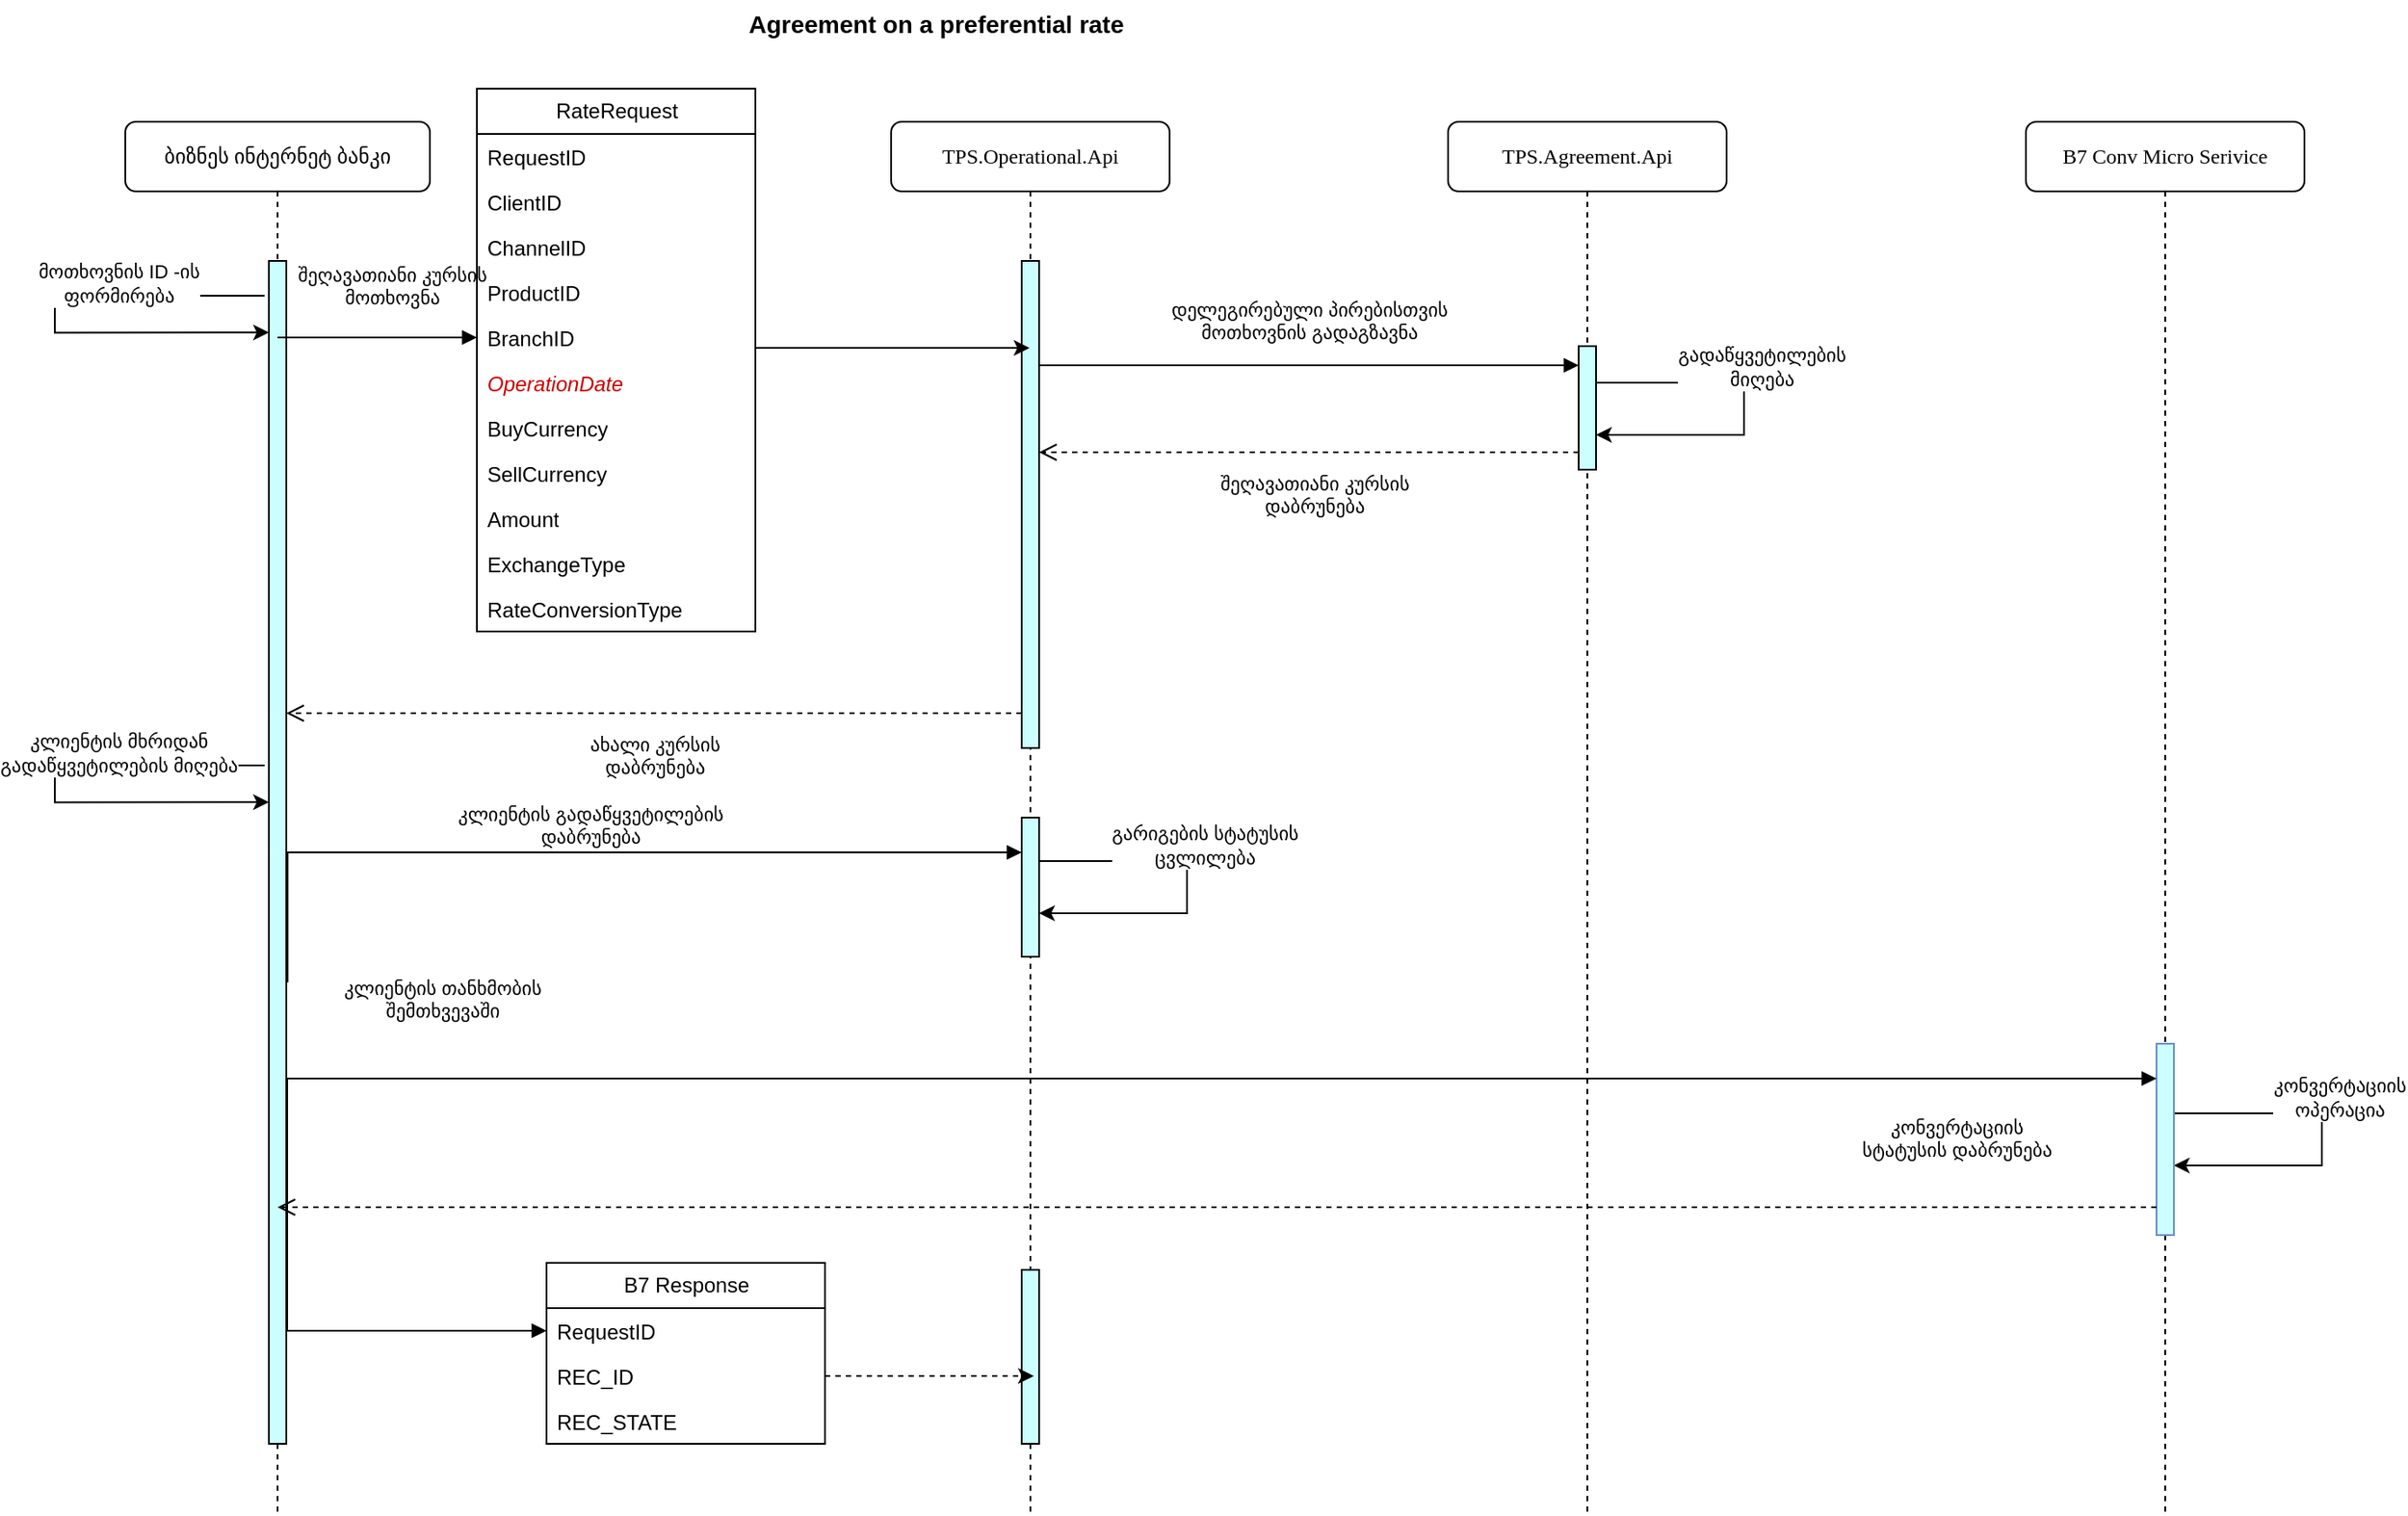 <mxfile version="20.8.23" type="github">
  <diagram id="Hz9vTrac9k6EBb7m44WP" name="შეღავათიანიi კურსზე შეთანხმება BP">
    <mxGraphModel dx="1420" dy="790" grid="1" gridSize="10" guides="1" tooltips="1" connect="1" arrows="1" fold="1" page="1" pageScale="1" pageWidth="1654" pageHeight="1169" math="0" shadow="0">
      <root>
        <mxCell id="0" />
        <mxCell id="1" parent="0" />
        <mxCell id="NapRjpGxGWk-yeD8tq0e-1" value="ბიზნეს ინტერნეტ ბანკი" style="shape=umlLifeline;perimeter=lifelinePerimeter;whiteSpace=wrap;html=1;container=1;collapsible=0;recursiveResize=0;outlineConnect=0;rounded=1;shadow=0;comic=0;labelBackgroundColor=none;strokeWidth=1;fontFamily=Verdana;fontSize=12;align=center;" parent="1" vertex="1">
          <mxGeometry x="108" y="80" width="175" height="800" as="geometry" />
        </mxCell>
        <mxCell id="NapRjpGxGWk-yeD8tq0e-2" value="" style="html=1;points=[];perimeter=orthogonalPerimeter;rounded=0;shadow=0;comic=0;labelBackgroundColor=none;strokeWidth=1;fontFamily=Verdana;fontSize=12;align=center;fillColor=#CCFFFF;" parent="NapRjpGxGWk-yeD8tq0e-1" vertex="1">
          <mxGeometry x="82.5" y="80" width="10" height="680" as="geometry" />
        </mxCell>
        <mxCell id="reUfo1CFChtaAdtldBo7-3" value="" style="endArrow=classic;html=1;rounded=0;strokeColor=default;edgeStyle=orthogonalEdgeStyle;exitX=0.2;exitY=0.153;exitDx=0;exitDy=0;exitPerimeter=0;" parent="NapRjpGxGWk-yeD8tq0e-1" edge="1">
          <mxGeometry width="50" height="50" relative="1" as="geometry">
            <mxPoint x="80" y="100.0" as="sourcePoint" />
            <mxPoint x="82.5" y="121.15" as="targetPoint" />
            <Array as="points">
              <mxPoint x="-40.5" y="100.15" />
              <mxPoint x="-40.5" y="121.15" />
            </Array>
          </mxGeometry>
        </mxCell>
        <mxCell id="reUfo1CFChtaAdtldBo7-4" value="მოთხოვნის ID -ის&lt;br&gt;ფორმირება" style="edgeLabel;html=1;align=center;verticalAlign=middle;resizable=0;points=[];" parent="reUfo1CFChtaAdtldBo7-3" vertex="1" connectable="0">
          <mxGeometry x="-0.23" y="1" relative="1" as="geometry">
            <mxPoint x="18" y="-8" as="offset" />
          </mxGeometry>
        </mxCell>
        <mxCell id="JqXxi1MpLHZqpj23ZU03-1" value="" style="endArrow=classic;html=1;rounded=0;strokeColor=default;edgeStyle=orthogonalEdgeStyle;exitX=0.2;exitY=0.153;exitDx=0;exitDy=0;exitPerimeter=0;" parent="NapRjpGxGWk-yeD8tq0e-1" edge="1">
          <mxGeometry width="50" height="50" relative="1" as="geometry">
            <mxPoint x="80" y="370" as="sourcePoint" />
            <mxPoint x="82.5" y="391.15" as="targetPoint" />
            <Array as="points">
              <mxPoint x="-40.5" y="370" />
              <mxPoint x="-40.5" y="391" />
            </Array>
          </mxGeometry>
        </mxCell>
        <mxCell id="JqXxi1MpLHZqpj23ZU03-2" value="კლიენტის მხრიდან&lt;br&gt;გადაწყვეტილების მიღება" style="edgeLabel;html=1;align=center;verticalAlign=middle;resizable=0;points=[];" parent="JqXxi1MpLHZqpj23ZU03-1" vertex="1" connectable="0">
          <mxGeometry x="-0.23" y="1" relative="1" as="geometry">
            <mxPoint x="18" y="-8" as="offset" />
          </mxGeometry>
        </mxCell>
        <mxCell id="OC2dcXIhTSpHi5Ehb43I-1" value="TPS.Operational.Api" style="shape=umlLifeline;perimeter=lifelinePerimeter;whiteSpace=wrap;html=1;container=1;collapsible=0;recursiveResize=0;outlineConnect=0;rounded=1;shadow=0;comic=0;labelBackgroundColor=none;strokeWidth=1;fontFamily=Verdana;fontSize=12;align=center;" parent="1" vertex="1">
          <mxGeometry x="548" y="80" width="160" height="800" as="geometry" />
        </mxCell>
        <mxCell id="OC2dcXIhTSpHi5Ehb43I-3" value="" style="html=1;points=[];perimeter=orthogonalPerimeter;outlineConnect=0;targetShapes=umlLifeline;portConstraint=eastwest;newEdgeStyle={&quot;edgeStyle&quot;:&quot;elbowEdgeStyle&quot;,&quot;elbow&quot;:&quot;vertical&quot;,&quot;curved&quot;:0,&quot;rounded&quot;:0};fillColor=#CCFFFF;" parent="OC2dcXIhTSpHi5Ehb43I-1" vertex="1">
          <mxGeometry x="75" y="80" width="10" height="280" as="geometry" />
        </mxCell>
        <mxCell id="reUfo1CFChtaAdtldBo7-1" value="" style="html=1;points=[];perimeter=orthogonalPerimeter;outlineConnect=0;targetShapes=umlLifeline;portConstraint=eastwest;newEdgeStyle={&quot;edgeStyle&quot;:&quot;elbowEdgeStyle&quot;,&quot;elbow&quot;:&quot;vertical&quot;,&quot;curved&quot;:0,&quot;rounded&quot;:0};fillColor=#CCFFFF;" parent="OC2dcXIhTSpHi5Ehb43I-1" vertex="1">
          <mxGeometry x="75" y="400" width="10" height="80" as="geometry" />
        </mxCell>
        <mxCell id="OC2dcXIhTSpHi5Ehb43I-4" value="შეღავათიანი კურსის&lt;br&gt;მოთხოვნა" style="html=1;verticalAlign=bottom;endArrow=block;edgeStyle=elbowEdgeStyle;elbow=vertical;curved=0;rounded=0;entryX=0;entryY=0.5;entryDx=0;entryDy=0;" parent="1" source="NapRjpGxGWk-yeD8tq0e-1" target="aCDmaK2JJfqGugbTNvCX-6" edge="1">
          <mxGeometry x="0.13" y="14" relative="1" as="geometry">
            <mxPoint x="348" y="190" as="sourcePoint" />
            <Array as="points">
              <mxPoint x="248" y="204" />
              <mxPoint x="238" y="220" />
              <mxPoint x="248" y="200" />
            </Array>
            <mxPoint x="1" as="offset" />
          </mxGeometry>
        </mxCell>
        <mxCell id="OC2dcXIhTSpHi5Ehb43I-5" value="ახალი კურსის&lt;br&gt;დაბრუნება" style="html=1;verticalAlign=bottom;endArrow=open;dashed=1;endSize=8;edgeStyle=elbowEdgeStyle;elbow=vertical;curved=0;rounded=0;" parent="1" source="OC2dcXIhTSpHi5Ehb43I-3" target="NapRjpGxGWk-yeD8tq0e-2" edge="1">
          <mxGeometry y="40" relative="1" as="geometry">
            <mxPoint x="348" y="265" as="targetPoint" />
            <Array as="points">
              <mxPoint x="438" y="420" />
              <mxPoint x="488" y="450" />
              <mxPoint x="498" y="460" />
              <mxPoint x="298" y="260" />
            </Array>
            <mxPoint as="offset" />
          </mxGeometry>
        </mxCell>
        <mxCell id="aCDmaK2JJfqGugbTNvCX-14" style="edgeStyle=orthogonalEdgeStyle;rounded=0;orthogonalLoop=1;jettySize=auto;html=1;" parent="1" source="aCDmaK2JJfqGugbTNvCX-1" target="OC2dcXIhTSpHi5Ehb43I-1" edge="1">
          <mxGeometry relative="1" as="geometry">
            <Array as="points">
              <mxPoint x="518" y="210" />
              <mxPoint x="518" y="210" />
            </Array>
          </mxGeometry>
        </mxCell>
        <UserObject label="RateRequest" id="aCDmaK2JJfqGugbTNvCX-1">
          <mxCell style="swimlane;fontStyle=0;childLayout=stackLayout;horizontal=1;startSize=26;fillColor=none;horizontalStack=0;resizeParent=1;resizeParentMax=0;resizeLast=0;collapsible=1;marginBottom=0;html=1;fontColor=#000000;" parent="1" vertex="1">
            <mxGeometry x="310" y="61" width="160" height="312" as="geometry" />
          </mxCell>
        </UserObject>
        <mxCell id="aCDmaK2JJfqGugbTNvCX-2" value="RequestID" style="text;strokeColor=none;fillColor=none;align=left;verticalAlign=top;spacingLeft=4;spacingRight=4;overflow=hidden;rotatable=0;points=[[0,0.5],[1,0.5]];portConstraint=eastwest;whiteSpace=wrap;html=1;fontColor=#000000;" parent="aCDmaK2JJfqGugbTNvCX-1" vertex="1">
          <mxGeometry y="26" width="160" height="26" as="geometry" />
        </mxCell>
        <mxCell id="aCDmaK2JJfqGugbTNvCX-3" value="ClientID" style="text;strokeColor=none;fillColor=none;align=left;verticalAlign=top;spacingLeft=4;spacingRight=4;overflow=hidden;rotatable=0;points=[[0,0.5],[1,0.5]];portConstraint=eastwest;whiteSpace=wrap;html=1;fontColor=#000000;" parent="aCDmaK2JJfqGugbTNvCX-1" vertex="1">
          <mxGeometry y="52" width="160" height="26" as="geometry" />
        </mxCell>
        <mxCell id="aCDmaK2JJfqGugbTNvCX-4" value="ChannelID" style="text;strokeColor=none;fillColor=none;align=left;verticalAlign=top;spacingLeft=4;spacingRight=4;overflow=hidden;rotatable=0;points=[[0,0.5],[1,0.5]];portConstraint=eastwest;whiteSpace=wrap;html=1;fontColor=#000000;" parent="aCDmaK2JJfqGugbTNvCX-1" vertex="1">
          <mxGeometry y="78" width="160" height="26" as="geometry" />
        </mxCell>
        <mxCell id="aCDmaK2JJfqGugbTNvCX-5" value="ProductID" style="text;strokeColor=none;fillColor=none;align=left;verticalAlign=top;spacingLeft=4;spacingRight=4;overflow=hidden;rotatable=0;points=[[0,0.5],[1,0.5]];portConstraint=eastwest;whiteSpace=wrap;html=1;fontColor=#000000;" parent="aCDmaK2JJfqGugbTNvCX-1" vertex="1">
          <mxGeometry y="104" width="160" height="26" as="geometry" />
        </mxCell>
        <mxCell id="aCDmaK2JJfqGugbTNvCX-6" value="BranchID" style="text;strokeColor=none;fillColor=none;align=left;verticalAlign=top;spacingLeft=4;spacingRight=4;overflow=hidden;rotatable=0;points=[[0,0.5],[1,0.5]];portConstraint=eastwest;whiteSpace=wrap;html=1;fontColor=#000000;" parent="aCDmaK2JJfqGugbTNvCX-1" vertex="1">
          <mxGeometry y="130" width="160" height="26" as="geometry" />
        </mxCell>
        <mxCell id="aCDmaK2JJfqGugbTNvCX-7" value="OperationDate" style="text;strokeColor=none;fillColor=none;align=left;verticalAlign=top;spacingLeft=4;spacingRight=4;overflow=hidden;rotatable=0;points=[[0,0.5],[1,0.5]];portConstraint=eastwest;whiteSpace=wrap;html=1;fontColor=#CC0000;fontStyle=2" parent="aCDmaK2JJfqGugbTNvCX-1" vertex="1">
          <mxGeometry y="156" width="160" height="26" as="geometry" />
        </mxCell>
        <mxCell id="aCDmaK2JJfqGugbTNvCX-8" value="BuyCurrency" style="text;strokeColor=none;fillColor=none;align=left;verticalAlign=top;spacingLeft=4;spacingRight=4;overflow=hidden;rotatable=0;points=[[0,0.5],[1,0.5]];portConstraint=eastwest;whiteSpace=wrap;html=1;fontColor=#000000;" parent="aCDmaK2JJfqGugbTNvCX-1" vertex="1">
          <mxGeometry y="182" width="160" height="26" as="geometry" />
        </mxCell>
        <mxCell id="aCDmaK2JJfqGugbTNvCX-9" value="SellCurrency" style="text;strokeColor=none;fillColor=none;align=left;verticalAlign=top;spacingLeft=4;spacingRight=4;overflow=hidden;rotatable=0;points=[[0,0.5],[1,0.5]];portConstraint=eastwest;whiteSpace=wrap;html=1;fontColor=#000000;" parent="aCDmaK2JJfqGugbTNvCX-1" vertex="1">
          <mxGeometry y="208" width="160" height="26" as="geometry" />
        </mxCell>
        <mxCell id="aCDmaK2JJfqGugbTNvCX-10" value="Amount" style="text;strokeColor=none;fillColor=none;align=left;verticalAlign=top;spacingLeft=4;spacingRight=4;overflow=hidden;rotatable=0;points=[[0,0.5],[1,0.5]];portConstraint=eastwest;whiteSpace=wrap;html=1;fontColor=#000000;" parent="aCDmaK2JJfqGugbTNvCX-1" vertex="1">
          <mxGeometry y="234" width="160" height="26" as="geometry" />
        </mxCell>
        <mxCell id="aCDmaK2JJfqGugbTNvCX-11" value="ExchangeType" style="text;strokeColor=none;fillColor=none;align=left;verticalAlign=top;spacingLeft=4;spacingRight=4;overflow=hidden;rotatable=0;points=[[0,0.5],[1,0.5]];portConstraint=eastwest;whiteSpace=wrap;html=1;fontColor=#000000;" parent="aCDmaK2JJfqGugbTNvCX-1" vertex="1">
          <mxGeometry y="260" width="160" height="26" as="geometry" />
        </mxCell>
        <mxCell id="aCDmaK2JJfqGugbTNvCX-12" value="RateConversionType" style="text;strokeColor=none;fillColor=none;align=left;verticalAlign=top;spacingLeft=4;spacingRight=4;overflow=hidden;rotatable=0;points=[[0,0.5],[1,0.5]];portConstraint=eastwest;whiteSpace=wrap;html=1;fontColor=#000000;" parent="aCDmaK2JJfqGugbTNvCX-1" vertex="1">
          <mxGeometry y="286" width="160" height="26" as="geometry" />
        </mxCell>
        <mxCell id="5AQyUATGyBLYDQJvDg-Q-1" value="Agreement on a preferential rate" style="text;align=center;fontStyle=1;verticalAlign=middle;spacingLeft=3;spacingRight=3;strokeColor=none;rotatable=0;points=[[0,0.5],[1,0.5]];portConstraint=eastwest;fontSize=14;" parent="1" vertex="1">
          <mxGeometry x="108" y="10" width="932" height="26" as="geometry" />
        </mxCell>
        <mxCell id="OCmmPgJFP9XWe1WX7dT5-1" value="TPS.Agreement.Api" style="shape=umlLifeline;perimeter=lifelinePerimeter;whiteSpace=wrap;html=1;container=1;collapsible=0;recursiveResize=0;outlineConnect=0;rounded=1;shadow=0;comic=0;labelBackgroundColor=none;strokeWidth=1;fontFamily=Verdana;fontSize=12;align=center;" parent="1" vertex="1">
          <mxGeometry x="868" y="80" width="160" height="800" as="geometry" />
        </mxCell>
        <mxCell id="Ki9TBUzkQfGxFeOzV7n9-3" value="" style="html=1;points=[];perimeter=orthogonalPerimeter;outlineConnect=0;targetShapes=umlLifeline;portConstraint=eastwest;newEdgeStyle={&quot;edgeStyle&quot;:&quot;elbowEdgeStyle&quot;,&quot;elbow&quot;:&quot;vertical&quot;,&quot;curved&quot;:0,&quot;rounded&quot;:0};fillColor=#CCFFFF;" parent="OCmmPgJFP9XWe1WX7dT5-1" vertex="1">
          <mxGeometry x="75" y="129" width="10" height="71" as="geometry" />
        </mxCell>
        <mxCell id="2njt6nfOIMfhhEkoGc3B-12" value="" style="endArrow=classic;html=1;rounded=0;strokeColor=default;edgeStyle=orthogonalEdgeStyle;" parent="OCmmPgJFP9XWe1WX7dT5-1" edge="1">
          <mxGeometry width="50" height="50" relative="1" as="geometry">
            <mxPoint x="-235" y="425" as="sourcePoint" />
            <mxPoint x="-235" y="455" as="targetPoint" />
            <Array as="points">
              <mxPoint x="-150" y="425.5" />
              <mxPoint x="-150" y="455.5" />
            </Array>
          </mxGeometry>
        </mxCell>
        <mxCell id="Ki9TBUzkQfGxFeOzV7n9-6" value="გარიგების სტატუსის&lt;br&gt;ცვლილება" style="edgeLabel;html=1;align=center;verticalAlign=middle;resizable=0;points=[];" parent="2njt6nfOIMfhhEkoGc3B-12" vertex="1" connectable="0">
          <mxGeometry x="-0.23" y="1" relative="1" as="geometry">
            <mxPoint x="18" y="-8" as="offset" />
          </mxGeometry>
        </mxCell>
        <mxCell id="Ki9TBUzkQfGxFeOzV7n9-4" value="დელეგირებული პირებისთვის&lt;br&gt;მოთხოვნის გადაგზავნა" style="html=1;verticalAlign=bottom;endArrow=block;edgeStyle=elbowEdgeStyle;elbow=vertical;curved=0;rounded=0;" parent="1" source="OC2dcXIhTSpHi5Ehb43I-3" target="Ki9TBUzkQfGxFeOzV7n9-3" edge="1">
          <mxGeometry y="10" relative="1" as="geometry">
            <mxPoint x="878" y="230" as="sourcePoint" />
            <Array as="points">
              <mxPoint x="858" y="220" />
            </Array>
            <mxPoint as="offset" />
          </mxGeometry>
        </mxCell>
        <mxCell id="Ki9TBUzkQfGxFeOzV7n9-5" value="შეღავათიანი კურსის&lt;br&gt;დაბრუნება" style="html=1;verticalAlign=bottom;endArrow=open;dashed=1;endSize=8;edgeStyle=elbowEdgeStyle;elbow=vertical;curved=0;rounded=0;" parent="1" source="Ki9TBUzkQfGxFeOzV7n9-3" target="OC2dcXIhTSpHi5Ehb43I-3" edge="1">
          <mxGeometry x="-0.016" y="40" relative="1" as="geometry">
            <mxPoint x="638" y="270" as="targetPoint" />
            <Array as="points">
              <mxPoint x="768" y="270" />
              <mxPoint x="688" y="260" />
              <mxPoint x="868" y="270" />
              <mxPoint x="718" y="250" />
              <mxPoint x="708" y="260" />
              <mxPoint x="808" y="260" />
              <mxPoint x="848" y="250" />
              <mxPoint x="848" y="290" />
            </Array>
            <mxPoint as="offset" />
          </mxGeometry>
        </mxCell>
        <mxCell id="reUfo1CFChtaAdtldBo7-2" value="კლიენტის გადაწყვეტილების&lt;br&gt;დაბრუნება" style="html=1;verticalAlign=bottom;startArrow=none;endArrow=block;startSize=8;edgeStyle=elbowEdgeStyle;elbow=vertical;curved=0;rounded=0;startFill=0;exitX=1.07;exitY=0.61;exitDx=0;exitDy=0;exitPerimeter=0;" parent="1" source="NapRjpGxGWk-yeD8tq0e-2" target="reUfo1CFChtaAdtldBo7-1" edge="1">
          <mxGeometry relative="1" as="geometry">
            <mxPoint x="210" y="500" as="sourcePoint" />
            <Array as="points">
              <mxPoint x="318" y="500" />
              <mxPoint x="568" y="520" />
            </Array>
          </mxGeometry>
        </mxCell>
        <mxCell id="JqXxi1MpLHZqpj23ZU03-3" value="" style="endArrow=classic;html=1;rounded=0;strokeColor=default;edgeStyle=orthogonalEdgeStyle;" parent="1" edge="1">
          <mxGeometry width="50" height="50" relative="1" as="geometry">
            <mxPoint x="953" y="230" as="sourcePoint" />
            <mxPoint x="953" y="260" as="targetPoint" />
            <Array as="points">
              <mxPoint x="1038" y="230.5" />
              <mxPoint x="1038" y="260.5" />
            </Array>
          </mxGeometry>
        </mxCell>
        <mxCell id="JqXxi1MpLHZqpj23ZU03-4" value="გადაწყვეტილების&lt;br&gt;მიღება" style="edgeLabel;html=1;align=center;verticalAlign=middle;resizable=0;points=[];" parent="JqXxi1MpLHZqpj23ZU03-3" vertex="1" connectable="0">
          <mxGeometry x="-0.23" y="1" relative="1" as="geometry">
            <mxPoint x="18" y="-8" as="offset" />
          </mxGeometry>
        </mxCell>
        <mxCell id="fu1dtIb8lkHuwp6ax8UP-1" value="B7 Conv Micro Serivice" style="shape=umlLifeline;perimeter=lifelinePerimeter;whiteSpace=wrap;html=1;container=1;collapsible=0;recursiveResize=0;outlineConnect=0;rounded=1;shadow=0;comic=0;labelBackgroundColor=none;strokeWidth=1;fontFamily=Verdana;fontSize=12;align=center;" parent="1" vertex="1">
          <mxGeometry x="1200" y="80" width="160" height="800" as="geometry" />
        </mxCell>
        <mxCell id="fu1dtIb8lkHuwp6ax8UP-3" value="" style="endArrow=classic;html=1;rounded=0;strokeColor=default;edgeStyle=orthogonalEdgeStyle;" parent="fu1dtIb8lkHuwp6ax8UP-1" edge="1">
          <mxGeometry width="50" height="50" relative="1" as="geometry">
            <mxPoint x="85" y="570" as="sourcePoint" />
            <mxPoint x="85" y="600" as="targetPoint" />
            <Array as="points">
              <mxPoint x="170" y="570.5" />
              <mxPoint x="170" y="600.5" />
            </Array>
          </mxGeometry>
        </mxCell>
        <mxCell id="fu1dtIb8lkHuwp6ax8UP-4" value="კონვერტაციის&lt;br&gt;ოპერაცია" style="edgeLabel;html=1;align=center;verticalAlign=middle;resizable=0;points=[];" parent="fu1dtIb8lkHuwp6ax8UP-3" vertex="1" connectable="0">
          <mxGeometry x="-0.23" y="1" relative="1" as="geometry">
            <mxPoint x="18" y="-8" as="offset" />
          </mxGeometry>
        </mxCell>
        <mxCell id="PGhUQlgjF5_GtO2V3m0p-3" value="" style="html=1;points=[];perimeter=orthogonalPerimeter;outlineConnect=0;targetShapes=umlLifeline;portConstraint=eastwest;newEdgeStyle={&quot;edgeStyle&quot;:&quot;elbowEdgeStyle&quot;,&quot;elbow&quot;:&quot;vertical&quot;,&quot;curved&quot;:0,&quot;rounded&quot;:0};fillColor=#CCFFFF;strokeColor=#6c8ebf;" parent="fu1dtIb8lkHuwp6ax8UP-1" vertex="1">
          <mxGeometry x="75" y="530" width="10" height="110" as="geometry" />
        </mxCell>
        <mxCell id="PGhUQlgjF5_GtO2V3m0p-5" value="კონვერტაციის&lt;br&gt;სტატუსის დაბრუნება" style="html=1;verticalAlign=bottom;endArrow=open;dashed=1;endSize=8;edgeStyle=elbowEdgeStyle;elbow=vertical;curved=0;rounded=0;" parent="1" source="PGhUQlgjF5_GtO2V3m0p-3" target="NapRjpGxGWk-yeD8tq0e-1" edge="1">
          <mxGeometry x="-0.787" y="-24" relative="1" as="geometry">
            <mxPoint x="900" y="704" as="targetPoint" />
            <Array as="points">
              <mxPoint x="1080" y="704" />
              <mxPoint x="1090" y="710" />
              <mxPoint x="1040" y="715" />
              <mxPoint x="1100" y="708" />
              <mxPoint x="750" y="700" />
            </Array>
            <mxPoint as="offset" />
          </mxGeometry>
        </mxCell>
        <mxCell id="PGhUQlgjF5_GtO2V3m0p-4" value="კლიენტის თანხმობის&lt;br&gt;შემთხვევაში" style="html=1;verticalAlign=bottom;endArrow=block;edgeStyle=elbowEdgeStyle;elbow=vertical;curved=0;rounded=0;" parent="1" target="PGhUQlgjF5_GtO2V3m0p-3" edge="1">
          <mxGeometry x="-0.834" y="30" relative="1" as="geometry">
            <mxPoint x="201" y="630" as="sourcePoint" />
            <Array as="points">
              <mxPoint x="980" y="630" />
              <mxPoint x="940" y="640" />
              <mxPoint x="1250" y="660" />
            </Array>
            <mxPoint as="offset" />
          </mxGeometry>
        </mxCell>
        <UserObject label="B7 Response" id="PGhUQlgjF5_GtO2V3m0p-7">
          <mxCell style="swimlane;fontStyle=0;childLayout=stackLayout;horizontal=1;startSize=26;fillColor=none;horizontalStack=0;resizeParent=1;resizeParentMax=0;resizeLast=0;collapsible=1;marginBottom=0;html=1;fontColor=#000000;" parent="1" vertex="1">
            <mxGeometry x="350" y="736" width="160" height="104" as="geometry" />
          </mxCell>
        </UserObject>
        <mxCell id="PGhUQlgjF5_GtO2V3m0p-21" value="RequestID" style="text;strokeColor=none;fillColor=none;align=left;verticalAlign=top;spacingLeft=4;spacingRight=4;overflow=hidden;rotatable=0;points=[[0,0.5],[1,0.5]];portConstraint=eastwest;whiteSpace=wrap;html=1;fontColor=#000000;" parent="PGhUQlgjF5_GtO2V3m0p-7" vertex="1">
          <mxGeometry y="26" width="160" height="26" as="geometry" />
        </mxCell>
        <mxCell id="PGhUQlgjF5_GtO2V3m0p-8" value="REC_ID" style="text;strokeColor=none;fillColor=none;align=left;verticalAlign=top;spacingLeft=4;spacingRight=4;overflow=hidden;rotatable=0;points=[[0,0.5],[1,0.5]];portConstraint=eastwest;whiteSpace=wrap;html=1;fontColor=#000000;" parent="PGhUQlgjF5_GtO2V3m0p-7" vertex="1">
          <mxGeometry y="52" width="160" height="26" as="geometry" />
        </mxCell>
        <mxCell id="PGhUQlgjF5_GtO2V3m0p-9" value="REC_STATE" style="text;strokeColor=none;fillColor=none;align=left;verticalAlign=top;spacingLeft=4;spacingRight=4;overflow=hidden;rotatable=0;points=[[0,0.5],[1,0.5]];portConstraint=eastwest;whiteSpace=wrap;html=1;fontColor=#000000;" parent="PGhUQlgjF5_GtO2V3m0p-7" vertex="1">
          <mxGeometry y="78" width="160" height="26" as="geometry" />
        </mxCell>
        <mxCell id="PGhUQlgjF5_GtO2V3m0p-6" value="" style="html=1;points=[];perimeter=orthogonalPerimeter;outlineConnect=0;targetShapes=umlLifeline;portConstraint=eastwest;newEdgeStyle={&quot;edgeStyle&quot;:&quot;elbowEdgeStyle&quot;,&quot;elbow&quot;:&quot;vertical&quot;,&quot;curved&quot;:0,&quot;rounded&quot;:0};fillColor=#CCFFFF;" parent="1" vertex="1">
          <mxGeometry x="623" y="740" width="10" height="100" as="geometry" />
        </mxCell>
        <mxCell id="PGhUQlgjF5_GtO2V3m0p-22" value="" style="html=1;verticalAlign=bottom;endArrow=block;edgeStyle=elbowEdgeStyle;elbow=vertical;curved=0;rounded=0;entryX=0;entryY=0.5;entryDx=0;entryDy=0;" parent="1" target="PGhUQlgjF5_GtO2V3m0p-21" edge="1">
          <mxGeometry x="-0.728" y="79" relative="1" as="geometry">
            <mxPoint x="201" y="630" as="sourcePoint" />
            <mxPoint x="330" y="770" as="targetPoint" />
            <Array as="points">
              <mxPoint x="290" y="775" />
              <mxPoint x="720" y="770" />
              <mxPoint x="980" y="630" />
              <mxPoint x="940" y="640" />
              <mxPoint x="1250" y="660" />
            </Array>
            <mxPoint as="offset" />
          </mxGeometry>
        </mxCell>
        <mxCell id="PGhUQlgjF5_GtO2V3m0p-23" style="edgeStyle=orthogonalEdgeStyle;rounded=0;orthogonalLoop=1;jettySize=auto;html=1;dashed=1;entryX=0.7;entryY=0.61;entryDx=0;entryDy=0;entryPerimeter=0;" parent="1" source="PGhUQlgjF5_GtO2V3m0p-8" target="PGhUQlgjF5_GtO2V3m0p-6" edge="1">
          <mxGeometry relative="1" as="geometry" />
        </mxCell>
      </root>
    </mxGraphModel>
  </diagram>
</mxfile>
